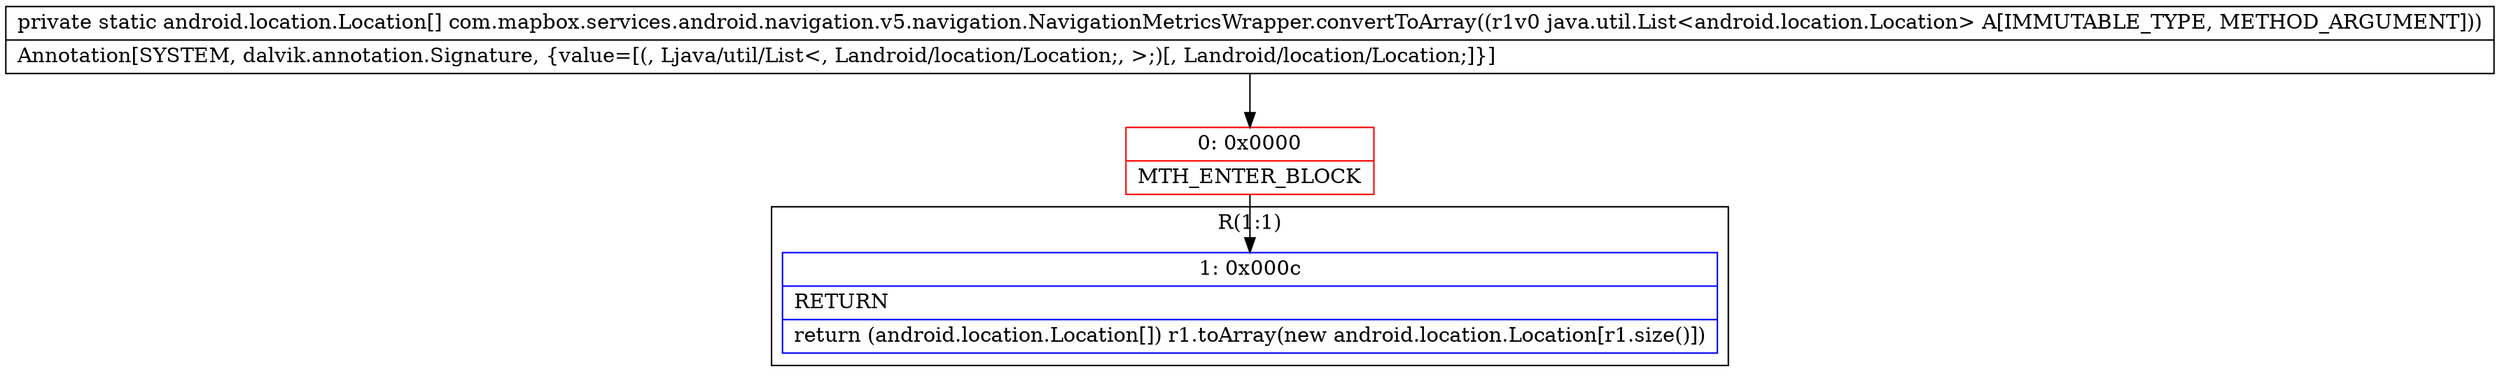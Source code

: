 digraph "CFG forcom.mapbox.services.android.navigation.v5.navigation.NavigationMetricsWrapper.convertToArray(Ljava\/util\/List;)[Landroid\/location\/Location;" {
subgraph cluster_Region_538385937 {
label = "R(1:1)";
node [shape=record,color=blue];
Node_1 [shape=record,label="{1\:\ 0x000c|RETURN\l|return (android.location.Location[]) r1.toArray(new android.location.Location[r1.size()])\l}"];
}
Node_0 [shape=record,color=red,label="{0\:\ 0x0000|MTH_ENTER_BLOCK\l}"];
MethodNode[shape=record,label="{private static android.location.Location[] com.mapbox.services.android.navigation.v5.navigation.NavigationMetricsWrapper.convertToArray((r1v0 java.util.List\<android.location.Location\> A[IMMUTABLE_TYPE, METHOD_ARGUMENT]))  | Annotation[SYSTEM, dalvik.annotation.Signature, \{value=[(, Ljava\/util\/List\<, Landroid\/location\/Location;, \>;)[, Landroid\/location\/Location;]\}]\l}"];
MethodNode -> Node_0;
Node_0 -> Node_1;
}

